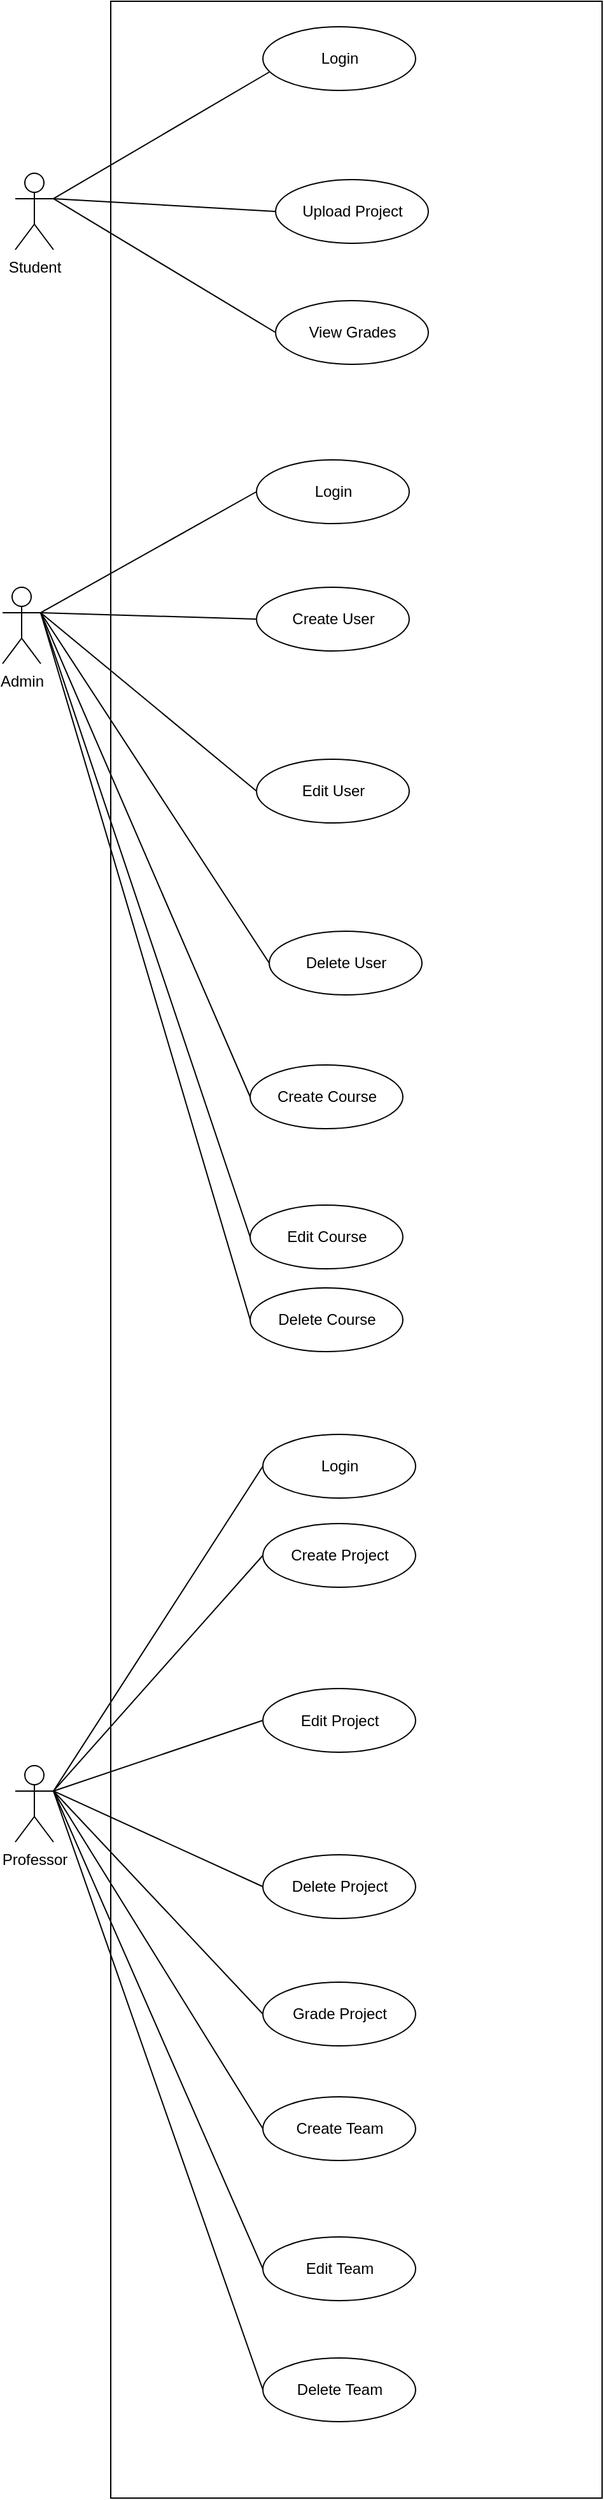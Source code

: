 <mxfile version="10.6.8" type="device"><diagram id="eaBzfQWqKQ_AMttxsHQN" name="Page-1"><mxGraphModel dx="2323" dy="2373" grid="1" gridSize="10" guides="1" tooltips="1" connect="1" arrows="1" fold="1" page="1" pageScale="1" pageWidth="850" pageHeight="1100" math="0" shadow="0"><root><mxCell id="0"/><mxCell id="1" parent="0"/><mxCell id="pB4ZmenrYvWax_LLrP4q-28" style="rounded=0;orthogonalLoop=1;jettySize=auto;html=1;exitX=1;exitY=0.333;exitDx=0;exitDy=0;exitPerimeter=0;entryX=0;entryY=0.5;entryDx=0;entryDy=0;endArrow=none;endFill=0;" parent="1" source="pB4ZmenrYvWax_LLrP4q-1" target="pB4ZmenrYvWax_LLrP4q-8" edge="1"><mxGeometry relative="1" as="geometry"/></mxCell><mxCell id="pB4ZmenrYvWax_LLrP4q-29" style="edgeStyle=none;rounded=0;orthogonalLoop=1;jettySize=auto;html=1;exitX=1;exitY=0.333;exitDx=0;exitDy=0;exitPerimeter=0;entryX=0;entryY=0.5;entryDx=0;entryDy=0;endArrow=none;endFill=0;" parent="1" source="pB4ZmenrYvWax_LLrP4q-1" target="pB4ZmenrYvWax_LLrP4q-16" edge="1"><mxGeometry relative="1" as="geometry"/></mxCell><mxCell id="pB4ZmenrYvWax_LLrP4q-1" value="Professor&lt;br&gt;&lt;br&gt;" style="shape=umlActor;verticalLabelPosition=bottom;labelBackgroundColor=#ffffff;verticalAlign=top;html=1;outlineConnect=0;" parent="1" vertex="1"><mxGeometry x="130" y="305" width="30" height="60" as="geometry"/></mxCell><mxCell id="pB4ZmenrYvWax_LLrP4q-8" value="Login" style="ellipse;whiteSpace=wrap;html=1;" parent="1" vertex="1"><mxGeometry x="324.5" y="45" width="120" height="50" as="geometry"/></mxCell><mxCell id="pB4ZmenrYvWax_LLrP4q-16" value="Create Project" style="ellipse;whiteSpace=wrap;html=1;" parent="1" vertex="1"><mxGeometry x="324.5" y="115" width="120" height="50" as="geometry"/></mxCell><mxCell id="pB4ZmenrYvWax_LLrP4q-30" style="edgeStyle=none;rounded=0;orthogonalLoop=1;jettySize=auto;html=1;exitX=0;exitY=0.5;exitDx=0;exitDy=0;entryX=1;entryY=0.333;entryDx=0;entryDy=0;entryPerimeter=0;endArrow=none;endFill=0;" parent="1" source="pB4ZmenrYvWax_LLrP4q-17" target="pB4ZmenrYvWax_LLrP4q-1" edge="1"><mxGeometry relative="1" as="geometry"/></mxCell><mxCell id="pB4ZmenrYvWax_LLrP4q-17" value="Edit Project" style="ellipse;whiteSpace=wrap;html=1;" parent="1" vertex="1"><mxGeometry x="324.5" y="244.5" width="120" height="50" as="geometry"/></mxCell><mxCell id="pB4ZmenrYvWax_LLrP4q-32" style="edgeStyle=none;rounded=0;orthogonalLoop=1;jettySize=auto;html=1;exitX=0;exitY=0.5;exitDx=0;exitDy=0;entryX=1;entryY=0.333;entryDx=0;entryDy=0;entryPerimeter=0;endArrow=none;endFill=0;" parent="1" source="pB4ZmenrYvWax_LLrP4q-18" target="pB4ZmenrYvWax_LLrP4q-1" edge="1"><mxGeometry relative="1" as="geometry"/></mxCell><mxCell id="pB4ZmenrYvWax_LLrP4q-18" value="Delete Project" style="ellipse;whiteSpace=wrap;html=1;" parent="1" vertex="1"><mxGeometry x="324.5" y="375" width="120" height="50" as="geometry"/></mxCell><mxCell id="pB4ZmenrYvWax_LLrP4q-33" style="edgeStyle=none;rounded=0;orthogonalLoop=1;jettySize=auto;html=1;exitX=0;exitY=0.5;exitDx=0;exitDy=0;entryX=1;entryY=0.333;entryDx=0;entryDy=0;entryPerimeter=0;endArrow=none;endFill=0;" parent="1" source="pB4ZmenrYvWax_LLrP4q-23" target="pB4ZmenrYvWax_LLrP4q-1" edge="1"><mxGeometry relative="1" as="geometry"/></mxCell><mxCell id="pB4ZmenrYvWax_LLrP4q-23" value="Grade Project" style="ellipse;whiteSpace=wrap;html=1;" parent="1" vertex="1"><mxGeometry x="324.5" y="475" width="120" height="50" as="geometry"/></mxCell><mxCell id="pB4ZmenrYvWax_LLrP4q-34" style="edgeStyle=none;rounded=0;orthogonalLoop=1;jettySize=auto;html=1;exitX=0;exitY=0.5;exitDx=0;exitDy=0;endArrow=none;endFill=0;entryX=1;entryY=0.333;entryDx=0;entryDy=0;entryPerimeter=0;" parent="1" source="pB4ZmenrYvWax_LLrP4q-24" target="pB4ZmenrYvWax_LLrP4q-1" edge="1"><mxGeometry relative="1" as="geometry"><mxPoint x="234.5" y="325" as="targetPoint"/></mxGeometry></mxCell><mxCell id="pB4ZmenrYvWax_LLrP4q-24" value="Create Team" style="ellipse;whiteSpace=wrap;html=1;" parent="1" vertex="1"><mxGeometry x="324.5" y="565" width="120" height="50" as="geometry"/></mxCell><mxCell id="pB4ZmenrYvWax_LLrP4q-35" style="edgeStyle=none;rounded=0;orthogonalLoop=1;jettySize=auto;html=1;exitX=0;exitY=0.5;exitDx=0;exitDy=0;endArrow=none;endFill=0;entryX=1;entryY=0.333;entryDx=0;entryDy=0;entryPerimeter=0;" parent="1" source="pB4ZmenrYvWax_LLrP4q-25" target="pB4ZmenrYvWax_LLrP4q-1" edge="1"><mxGeometry relative="1" as="geometry"><mxPoint x="234.5" y="325" as="targetPoint"/></mxGeometry></mxCell><mxCell id="pB4ZmenrYvWax_LLrP4q-25" value="Edit Team" style="ellipse;whiteSpace=wrap;html=1;" parent="1" vertex="1"><mxGeometry x="324.5" y="675" width="120" height="50" as="geometry"/></mxCell><mxCell id="pB4ZmenrYvWax_LLrP4q-36" style="edgeStyle=none;rounded=0;orthogonalLoop=1;jettySize=auto;html=1;exitX=0;exitY=0.5;exitDx=0;exitDy=0;endArrow=none;endFill=0;entryX=1;entryY=0.333;entryDx=0;entryDy=0;entryPerimeter=0;" parent="1" source="pB4ZmenrYvWax_LLrP4q-26" target="pB4ZmenrYvWax_LLrP4q-1" edge="1"><mxGeometry relative="1" as="geometry"><mxPoint x="234.5" y="325" as="targetPoint"/></mxGeometry></mxCell><mxCell id="pB4ZmenrYvWax_LLrP4q-26" value="Delete Team&lt;br&gt;" style="ellipse;whiteSpace=wrap;html=1;" parent="1" vertex="1"><mxGeometry x="324.5" y="770" width="120" height="50" as="geometry"/></mxCell><mxCell id="pB4ZmenrYvWax_LLrP4q-101" style="edgeStyle=none;rounded=0;orthogonalLoop=1;jettySize=auto;html=1;exitX=1;exitY=0.333;exitDx=0;exitDy=0;exitPerimeter=0;entryX=0;entryY=0.5;entryDx=0;entryDy=0;startArrow=none;startFill=0;endArrow=none;endFill=0;" parent="1" source="pB4ZmenrYvWax_LLrP4q-91" target="pB4ZmenrYvWax_LLrP4q-97" edge="1"><mxGeometry relative="1" as="geometry"/></mxCell><mxCell id="pB4ZmenrYvWax_LLrP4q-103" style="edgeStyle=none;rounded=0;orthogonalLoop=1;jettySize=auto;html=1;exitX=1;exitY=0.333;exitDx=0;exitDy=0;exitPerimeter=0;entryX=0;entryY=0.5;entryDx=0;entryDy=0;startArrow=none;startFill=0;endArrow=none;endFill=0;" parent="1" source="pB4ZmenrYvWax_LLrP4q-91" target="pB4ZmenrYvWax_LLrP4q-99" edge="1"><mxGeometry relative="1" as="geometry"/></mxCell><mxCell id="pB4ZmenrYvWax_LLrP4q-104" style="edgeStyle=none;rounded=0;orthogonalLoop=1;jettySize=auto;html=1;exitX=1;exitY=0.333;exitDx=0;exitDy=0;exitPerimeter=0;entryX=0.05;entryY=0.7;entryDx=0;entryDy=0;entryPerimeter=0;startArrow=none;startFill=0;endArrow=none;endFill=0;" parent="1" source="pB4ZmenrYvWax_LLrP4q-91" target="pB4ZmenrYvWax_LLrP4q-94" edge="1"><mxGeometry relative="1" as="geometry"/></mxCell><mxCell id="pB4ZmenrYvWax_LLrP4q-91" value="Student&lt;br&gt;" style="shape=umlActor;verticalLabelPosition=bottom;labelBackgroundColor=#ffffff;verticalAlign=top;html=1;outlineConnect=0;" parent="1" vertex="1"><mxGeometry x="130" y="-945" width="30" height="60" as="geometry"/></mxCell><mxCell id="pB4ZmenrYvWax_LLrP4q-94" value="Login" style="ellipse;whiteSpace=wrap;html=1;" parent="1" vertex="1"><mxGeometry x="324.5" y="-1060" width="120" height="50" as="geometry"/></mxCell><mxCell id="pB4ZmenrYvWax_LLrP4q-97" value="Upload Project" style="ellipse;whiteSpace=wrap;html=1;" parent="1" vertex="1"><mxGeometry x="334.5" y="-940" width="120" height="50" as="geometry"/></mxCell><mxCell id="pB4ZmenrYvWax_LLrP4q-99" value="View Grades" style="ellipse;whiteSpace=wrap;html=1;" parent="1" vertex="1"><mxGeometry x="334.5" y="-845" width="120" height="50" as="geometry"/></mxCell><mxCell id="pB4ZmenrYvWax_LLrP4q-115" style="edgeStyle=none;rounded=0;orthogonalLoop=1;jettySize=auto;html=1;exitX=1;exitY=0.333;exitDx=0;exitDy=0;exitPerimeter=0;entryX=0;entryY=0.5;entryDx=0;entryDy=0;startArrow=none;startFill=0;endArrow=none;endFill=0;" parent="1" source="pB4ZmenrYvWax_LLrP4q-107" target="pB4ZmenrYvWax_LLrP4q-109" edge="1"><mxGeometry relative="1" as="geometry"/></mxCell><mxCell id="pB4ZmenrYvWax_LLrP4q-116" style="edgeStyle=none;rounded=0;orthogonalLoop=1;jettySize=auto;html=1;exitX=1;exitY=0.333;exitDx=0;exitDy=0;exitPerimeter=0;entryX=0;entryY=0.5;entryDx=0;entryDy=0;startArrow=none;startFill=0;endArrow=none;endFill=0;" parent="1" source="pB4ZmenrYvWax_LLrP4q-107" target="pB4ZmenrYvWax_LLrP4q-112" edge="1"><mxGeometry relative="1" as="geometry"/></mxCell><mxCell id="pB4ZmenrYvWax_LLrP4q-117" style="edgeStyle=none;rounded=0;orthogonalLoop=1;jettySize=auto;html=1;exitX=1;exitY=0.333;exitDx=0;exitDy=0;exitPerimeter=0;entryX=0;entryY=0.5;entryDx=0;entryDy=0;startArrow=none;startFill=0;endArrow=none;endFill=0;" parent="1" source="pB4ZmenrYvWax_LLrP4q-107" target="pB4ZmenrYvWax_LLrP4q-113" edge="1"><mxGeometry relative="1" as="geometry"/></mxCell><mxCell id="pB4ZmenrYvWax_LLrP4q-118" style="edgeStyle=none;rounded=0;orthogonalLoop=1;jettySize=auto;html=1;exitX=1;exitY=0.333;exitDx=0;exitDy=0;exitPerimeter=0;entryX=0;entryY=0.5;entryDx=0;entryDy=0;startArrow=none;startFill=0;endArrow=none;endFill=0;" parent="1" source="pB4ZmenrYvWax_LLrP4q-107" target="pB4ZmenrYvWax_LLrP4q-114" edge="1"><mxGeometry relative="1" as="geometry"/></mxCell><mxCell id="naWofxiKkPnC9LhV2fy6-26" style="rounded=0;orthogonalLoop=1;jettySize=auto;html=1;exitX=1;exitY=0.333;exitDx=0;exitDy=0;exitPerimeter=0;entryX=0;entryY=0.5;entryDx=0;entryDy=0;startArrow=none;startFill=0;endArrow=none;endFill=0;" parent="1" source="pB4ZmenrYvWax_LLrP4q-107" target="naWofxiKkPnC9LhV2fy6-9" edge="1"><mxGeometry relative="1" as="geometry"/></mxCell><mxCell id="naWofxiKkPnC9LhV2fy6-27" style="edgeStyle=none;rounded=0;orthogonalLoop=1;jettySize=auto;html=1;exitX=1;exitY=0.333;exitDx=0;exitDy=0;exitPerimeter=0;entryX=0;entryY=0.5;entryDx=0;entryDy=0;startArrow=none;startFill=0;endArrow=none;endFill=0;" parent="1" source="pB4ZmenrYvWax_LLrP4q-107" target="naWofxiKkPnC9LhV2fy6-8" edge="1"><mxGeometry relative="1" as="geometry"/></mxCell><mxCell id="naWofxiKkPnC9LhV2fy6-29" style="edgeStyle=none;rounded=0;orthogonalLoop=1;jettySize=auto;html=1;exitX=1;exitY=0.333;exitDx=0;exitDy=0;exitPerimeter=0;entryX=0;entryY=0.5;entryDx=0;entryDy=0;startArrow=none;startFill=0;endArrow=none;endFill=0;" parent="1" source="pB4ZmenrYvWax_LLrP4q-107" target="naWofxiKkPnC9LhV2fy6-7" edge="1"><mxGeometry relative="1" as="geometry"/></mxCell><mxCell id="pB4ZmenrYvWax_LLrP4q-107" value="Admin" style="shape=umlActor;verticalLabelPosition=bottom;labelBackgroundColor=#ffffff;verticalAlign=top;html=1;outlineConnect=0;" parent="1" vertex="1"><mxGeometry x="120" y="-620" width="30" height="60" as="geometry"/></mxCell><mxCell id="pB4ZmenrYvWax_LLrP4q-109" value="Login" style="ellipse;whiteSpace=wrap;html=1;" parent="1" vertex="1"><mxGeometry x="319.5" y="-720" width="120" height="50" as="geometry"/></mxCell><mxCell id="pB4ZmenrYvWax_LLrP4q-112" value="Create User" style="ellipse;whiteSpace=wrap;html=1;" parent="1" vertex="1"><mxGeometry x="319.5" y="-620" width="120" height="50" as="geometry"/></mxCell><mxCell id="pB4ZmenrYvWax_LLrP4q-113" value="Edit User" style="ellipse;whiteSpace=wrap;html=1;" parent="1" vertex="1"><mxGeometry x="319.5" y="-485" width="120" height="50" as="geometry"/></mxCell><mxCell id="pB4ZmenrYvWax_LLrP4q-114" value="Delete User" style="ellipse;whiteSpace=wrap;html=1;" parent="1" vertex="1"><mxGeometry x="329.5" y="-350" width="120" height="50" as="geometry"/></mxCell><mxCell id="naWofxiKkPnC9LhV2fy6-7" value="Delete Course" style="ellipse;whiteSpace=wrap;html=1;" parent="1" vertex="1"><mxGeometry x="314.5" y="-70" width="120" height="50" as="geometry"/></mxCell><mxCell id="naWofxiKkPnC9LhV2fy6-8" value="Edit Course" style="ellipse;whiteSpace=wrap;html=1;" parent="1" vertex="1"><mxGeometry x="314.5" y="-135" width="120" height="50" as="geometry"/></mxCell><mxCell id="naWofxiKkPnC9LhV2fy6-9" value="Create Course" style="ellipse;whiteSpace=wrap;html=1;" parent="1" vertex="1"><mxGeometry x="314.5" y="-245" width="120" height="50" as="geometry"/></mxCell><mxCell id="JUBkqF5_taP2oqI-kecK-2" value="" style="rounded=0;whiteSpace=wrap;html=1;fillColor=none;" vertex="1" parent="1"><mxGeometry x="205" y="-1080" width="386" height="1960" as="geometry"/></mxCell></root></mxGraphModel></diagram></mxfile>